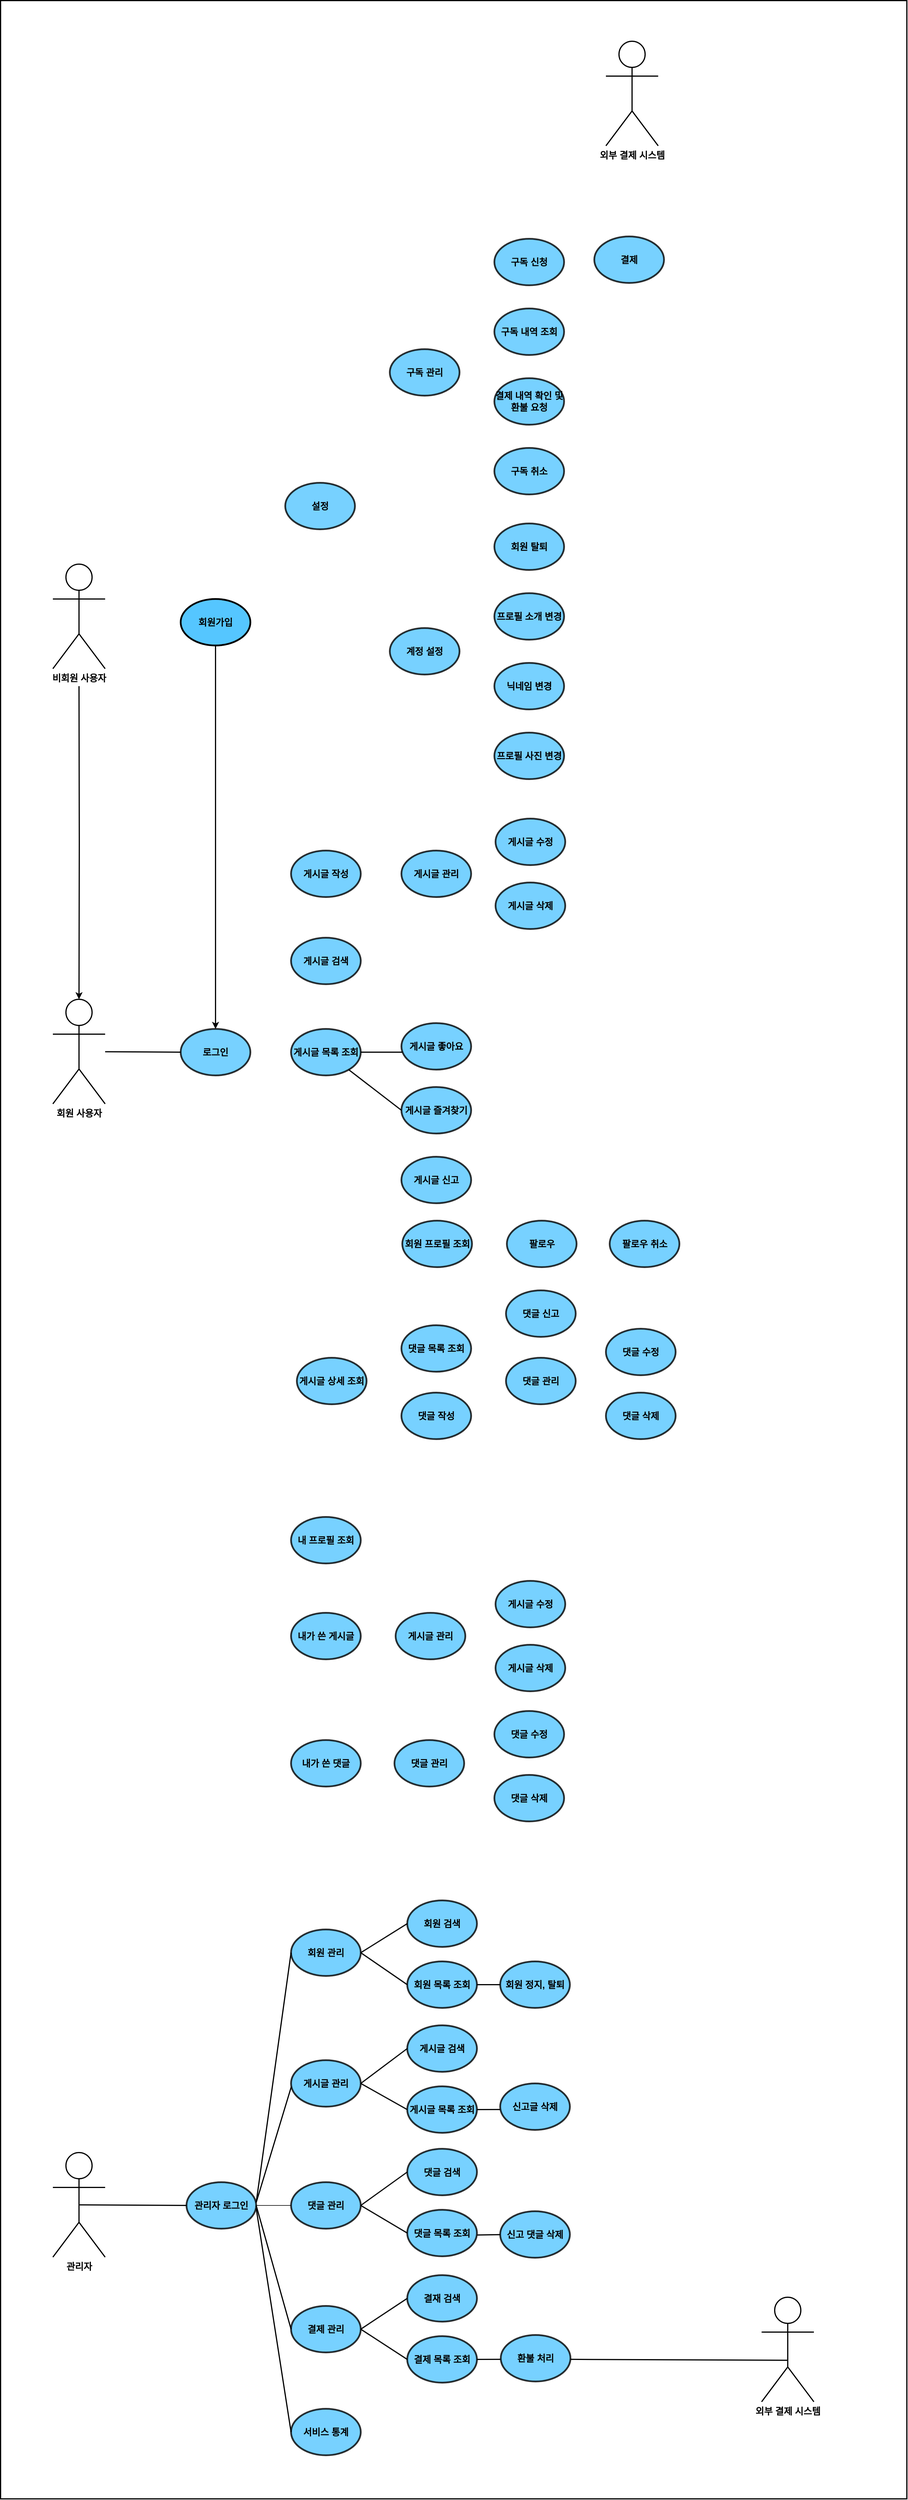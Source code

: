 <mxfile version="28.0.3" pages="2">
  <diagram name="페이지-1" id="KHk0nPtYh4eh7Fd_yaVx">
    <mxGraphModel dx="1496" dy="1582" grid="1" gridSize="10" guides="1" tooltips="1" connect="1" arrows="1" fold="1" page="1" pageScale="1" pageWidth="827" pageHeight="1169" math="0" shadow="0">
      <root>
        <mxCell id="0" />
        <mxCell id="1" parent="0" />
        <mxCell id="G9qvY0UhT8ZJuswkd91p-95" value="" style="rounded=0;whiteSpace=wrap;html=1;fillColor=light-dark(#FFFFFF,#FFFFFF);fontSize=16;strokeWidth=2;" vertex="1" parent="1">
          <mxGeometry x="-30" y="-1030" width="1560" height="4300" as="geometry" />
        </mxCell>
        <mxCell id="G9qvY0UhT8ZJuswkd91p-1" value="&lt;font&gt;비회원 사용자&lt;/font&gt;" style="shape=umlActor;verticalLabelPosition=bottom;verticalAlign=top;html=1;outlineConnect=0;fontSize=16;strokeWidth=2;strokeColor=light-dark(#000000,#000000);align=center;fontFamily=Helvetica;fontColor=light-dark(#000000,#000000);fontStyle=1;fillColor=default;" vertex="1" parent="1">
          <mxGeometry x="60" y="-60" width="90" height="180" as="geometry" />
        </mxCell>
        <mxCell id="G9qvY0UhT8ZJuswkd91p-5" value="회원가입" style="ellipse;whiteSpace=wrap;fillColor=light-dark(#55C6FF,#FFFF60);fontSize=16;fontStyle=1;labelBackgroundColor=none;strokeColor=light-dark(#000000,#000000);gradientColor=none;gradientDirection=east;fontColor=light-dark(#000000,#000000);strokeWidth=3;align=center;verticalAlign=middle;fontFamily=Helvetica;" vertex="1" parent="1">
          <mxGeometry x="280" width="120" height="80" as="geometry" />
        </mxCell>
        <mxCell id="G9qvY0UhT8ZJuswkd91p-6" value="로그인" style="ellipse;whiteSpace=wrap;html=1;fontSize=16;strokeColor=light-dark(#000000,#000000);align=center;verticalAlign=middle;fontFamily=Helvetica;fontColor=light-dark(#000000,#000000);fontStyle=1;labelBackgroundColor=none;fillColor=light-dark(#55C6FF,#0ABEEB);gradientColor=none;gradientDirection=east;opacity=80;strokeWidth=3;" vertex="1" parent="1">
          <mxGeometry x="280" y="740" width="120" height="80" as="geometry" />
        </mxCell>
        <mxCell id="G9qvY0UhT8ZJuswkd91p-51" style="edgeStyle=orthogonalEdgeStyle;rounded=0;orthogonalLoop=1;jettySize=auto;html=1;endArrow=none;endFill=0;fontSize=16;strokeWidth=2;strokeColor=light-dark(#000000,#000000);" edge="1" parent="1" source="G9qvY0UhT8ZJuswkd91p-7" target="G9qvY0UhT8ZJuswkd91p-23">
          <mxGeometry relative="1" as="geometry">
            <Array as="points">
              <mxPoint x="740" y="770" />
              <mxPoint x="740" y="770" />
            </Array>
          </mxGeometry>
        </mxCell>
        <mxCell id="G9qvY0UhT8ZJuswkd91p-7" value="게시글 목록 조회" style="ellipse;whiteSpace=wrap;html=1;fontSize=16;strokeColor=light-dark(#000000,#000000);align=center;verticalAlign=middle;fontFamily=Helvetica;fontColor=light-dark(#000000,#000000);fontStyle=1;labelBackgroundColor=none;fillColor=light-dark(#55C6FF,#0ABEEB);gradientColor=none;gradientDirection=east;opacity=80;strokeWidth=3;" vertex="1" parent="1">
          <mxGeometry x="470" y="740" width="120" height="80" as="geometry" />
        </mxCell>
        <mxCell id="G9qvY0UhT8ZJuswkd91p-8" value="댓글 작성" style="ellipse;whiteSpace=wrap;html=1;fontSize=16;strokeColor=light-dark(#000000,#000000);align=center;verticalAlign=middle;fontFamily=Helvetica;fontColor=light-dark(#000000,#000000);fontStyle=1;labelBackgroundColor=none;fillColor=light-dark(#55C6FF,#0ABEEB);gradientColor=none;gradientDirection=east;opacity=80;strokeWidth=3;" vertex="1" parent="1">
          <mxGeometry x="660" y="1366" width="120" height="80" as="geometry" />
        </mxCell>
        <mxCell id="G9qvY0UhT8ZJuswkd91p-10" value="팔로우" style="ellipse;whiteSpace=wrap;html=1;fontSize=16;strokeColor=light-dark(#000000,#000000);align=center;verticalAlign=middle;fontFamily=Helvetica;fontColor=light-dark(#000000,#000000);fontStyle=1;labelBackgroundColor=none;fillColor=light-dark(#55C6FF,#0ABEEB);gradientColor=none;gradientDirection=east;opacity=80;strokeWidth=3;" vertex="1" parent="1">
          <mxGeometry x="841.5" y="1070" width="120" height="80" as="geometry" />
        </mxCell>
        <mxCell id="G9qvY0UhT8ZJuswkd91p-15" value="게시글 수정" style="ellipse;whiteSpace=wrap;html=1;fontSize=16;strokeColor=light-dark(#000000,#000000);align=center;verticalAlign=middle;fontFamily=Helvetica;fontColor=light-dark(#000000,#000000);fontStyle=1;labelBackgroundColor=none;fillColor=light-dark(#55C6FF,#0ABEEB);gradientColor=none;gradientDirection=east;opacity=80;strokeWidth=3;" vertex="1" parent="1">
          <mxGeometry x="822" y="378" width="120" height="80" as="geometry" />
        </mxCell>
        <mxCell id="G9qvY0UhT8ZJuswkd91p-16" value="게시글 관리" style="ellipse;whiteSpace=wrap;html=1;fontSize=16;strokeColor=light-dark(#000000,#000000);align=center;verticalAlign=middle;fontFamily=Helvetica;fontColor=light-dark(#000000,#000000);fontStyle=1;labelBackgroundColor=none;fillColor=light-dark(#55C6FF,#0ABEEB);gradientColor=none;gradientDirection=east;opacity=80;strokeWidth=3;" vertex="1" parent="1">
          <mxGeometry x="660" y="433" width="120" height="80" as="geometry" />
        </mxCell>
        <mxCell id="G9qvY0UhT8ZJuswkd91p-17" value="게시글 작성" style="ellipse;whiteSpace=wrap;html=1;fontSize=16;strokeColor=light-dark(#000000,#000000);align=center;verticalAlign=middle;fontFamily=Helvetica;fontColor=light-dark(#000000,#000000);fontStyle=1;labelBackgroundColor=none;fillColor=light-dark(#55C6FF,#0ABEEB);gradientColor=none;gradientDirection=east;opacity=80;strokeWidth=3;" vertex="1" parent="1">
          <mxGeometry x="470" y="433" width="120" height="80" as="geometry" />
        </mxCell>
        <mxCell id="G9qvY0UhT8ZJuswkd91p-18" value="게시글 삭제" style="ellipse;whiteSpace=wrap;html=1;fontSize=16;strokeColor=light-dark(#000000,#000000);align=center;verticalAlign=middle;fontFamily=Helvetica;fontColor=light-dark(#000000,#000000);fontStyle=1;labelBackgroundColor=none;fillColor=light-dark(#55C6FF,#0ABEEB);gradientColor=none;gradientDirection=east;opacity=80;strokeWidth=3;" vertex="1" parent="1">
          <mxGeometry x="822" y="488" width="120" height="80" as="geometry" />
        </mxCell>
        <mxCell id="G9qvY0UhT8ZJuswkd91p-20" value="댓글 수정" style="ellipse;whiteSpace=wrap;html=1;fontSize=16;strokeColor=light-dark(#000000,#000000);align=center;verticalAlign=middle;fontFamily=Helvetica;fontColor=light-dark(#000000,#000000);fontStyle=1;labelBackgroundColor=none;fillColor=light-dark(#55C6FF,#0ABEEB);gradientColor=none;gradientDirection=east;opacity=80;strokeWidth=3;" vertex="1" parent="1">
          <mxGeometry x="1012" y="1256" width="120" height="80" as="geometry" />
        </mxCell>
        <mxCell id="G9qvY0UhT8ZJuswkd91p-21" value="댓글 관리" style="ellipse;whiteSpace=wrap;html=1;fontSize=16;strokeColor=light-dark(#000000,#000000);align=center;verticalAlign=middle;fontFamily=Helvetica;fontColor=light-dark(#000000,#000000);fontStyle=1;labelBackgroundColor=none;fillColor=light-dark(#55C6FF,#0ABEEB);gradientColor=none;gradientDirection=east;opacity=80;strokeWidth=3;" vertex="1" parent="1">
          <mxGeometry x="840" y="1306" width="120" height="80" as="geometry" />
        </mxCell>
        <mxCell id="G9qvY0UhT8ZJuswkd91p-22" value="댓글 삭제" style="ellipse;whiteSpace=wrap;html=1;fontSize=16;strokeColor=light-dark(#000000,#000000);align=center;verticalAlign=middle;fontFamily=Helvetica;fontColor=light-dark(#000000,#000000);fontStyle=1;labelBackgroundColor=none;fillColor=light-dark(#55C6FF,#0ABEEB);gradientColor=none;gradientDirection=east;opacity=80;strokeWidth=3;" vertex="1" parent="1">
          <mxGeometry x="1012" y="1366" width="120" height="80" as="geometry" />
        </mxCell>
        <mxCell id="G9qvY0UhT8ZJuswkd91p-23" value="게시글 좋아요" style="ellipse;whiteSpace=wrap;html=1;fontSize=16;strokeColor=light-dark(#000000,#000000);align=center;verticalAlign=middle;fontFamily=Helvetica;fontColor=light-dark(#000000,#000000);fontStyle=1;labelBackgroundColor=none;fillColor=light-dark(#55C6FF,#0ABEEB);gradientColor=none;gradientDirection=east;opacity=80;strokeWidth=3;" vertex="1" parent="1">
          <mxGeometry x="660" y="730" width="120" height="80" as="geometry" />
        </mxCell>
        <mxCell id="G9qvY0UhT8ZJuswkd91p-24" value="게시글 즐겨찾기" style="ellipse;whiteSpace=wrap;html=1;fontSize=16;strokeColor=light-dark(#000000,#000000);align=center;verticalAlign=middle;fontFamily=Helvetica;fontColor=light-dark(#000000,#000000);fontStyle=1;labelBackgroundColor=none;fillColor=light-dark(#55C6FF,#0ABEEB);gradientColor=none;gradientDirection=east;opacity=80;strokeWidth=3;" vertex="1" parent="1">
          <mxGeometry x="660" y="840" width="120" height="80" as="geometry" />
        </mxCell>
        <mxCell id="G9qvY0UhT8ZJuswkd91p-25" value="설정" style="ellipse;whiteSpace=wrap;html=1;fontSize=16;strokeColor=light-dark(#000000,#000000);align=center;verticalAlign=middle;fontFamily=Helvetica;fontColor=light-dark(#000000,#000000);fontStyle=1;labelBackgroundColor=none;fillColor=light-dark(#55C6FF,#0ABEEB);gradientColor=none;gradientDirection=east;opacity=80;strokeWidth=3;" vertex="1" parent="1">
          <mxGeometry x="460" y="-200" width="120" height="80" as="geometry" />
        </mxCell>
        <mxCell id="G9qvY0UhT8ZJuswkd91p-26" value="계정 설정" style="ellipse;whiteSpace=wrap;html=1;fontSize=16;strokeColor=light-dark(#000000,#000000);align=center;verticalAlign=middle;fontFamily=Helvetica;fontColor=light-dark(#000000,#000000);fontStyle=1;labelBackgroundColor=none;fillColor=light-dark(#55C6FF,#0ABEEB);gradientColor=none;gradientDirection=east;opacity=80;strokeWidth=3;" vertex="1" parent="1">
          <mxGeometry x="640" y="50" width="120" height="80" as="geometry" />
        </mxCell>
        <mxCell id="G9qvY0UhT8ZJuswkd91p-27" value="프로필 사진 변경" style="ellipse;whiteSpace=wrap;html=1;fontSize=16;strokeColor=light-dark(#000000,#000000);align=center;verticalAlign=middle;fontFamily=Helvetica;fontColor=light-dark(#000000,#000000);fontStyle=1;labelBackgroundColor=none;fillColor=light-dark(#55C6FF,#0ABEEB);gradientColor=none;gradientDirection=east;opacity=80;strokeWidth=3;" vertex="1" parent="1">
          <mxGeometry x="820" y="230" width="120" height="80" as="geometry" />
        </mxCell>
        <mxCell id="G9qvY0UhT8ZJuswkd91p-29" value="닉네임 변경" style="ellipse;whiteSpace=wrap;html=1;fontSize=16;strokeColor=light-dark(#000000,#000000);align=center;verticalAlign=middle;fontFamily=Helvetica;fontColor=light-dark(#000000,#000000);fontStyle=1;labelBackgroundColor=none;fillColor=light-dark(#55C6FF,#0ABEEB);gradientColor=none;gradientDirection=east;opacity=80;strokeWidth=3;" vertex="1" parent="1">
          <mxGeometry x="820" y="110" width="120" height="80" as="geometry" />
        </mxCell>
        <mxCell id="G9qvY0UhT8ZJuswkd91p-30" value="프로필 소개 변경" style="ellipse;whiteSpace=wrap;html=1;fontSize=16;strokeColor=light-dark(#000000,#000000);align=center;verticalAlign=middle;fontFamily=Helvetica;fontColor=light-dark(#000000,#000000);fontStyle=1;labelBackgroundColor=none;fillColor=light-dark(#55C6FF,#0ABEEB);gradientColor=none;gradientDirection=east;opacity=80;strokeWidth=3;" vertex="1" parent="1">
          <mxGeometry x="820" y="-10" width="120" height="80" as="geometry" />
        </mxCell>
        <mxCell id="G9qvY0UhT8ZJuswkd91p-31" value="회원 탈퇴" style="ellipse;whiteSpace=wrap;html=1;fontSize=16;strokeColor=light-dark(#000000,#000000);align=center;verticalAlign=middle;fontFamily=Helvetica;fontColor=light-dark(#000000,#000000);fontStyle=1;labelBackgroundColor=none;fillColor=light-dark(#55C6FF,#0ABEEB);gradientColor=none;gradientDirection=east;opacity=80;strokeWidth=3;" vertex="1" parent="1">
          <mxGeometry x="820" y="-130" width="120" height="80" as="geometry" />
        </mxCell>
        <mxCell id="G9qvY0UhT8ZJuswkd91p-33" value="구독 관리" style="ellipse;whiteSpace=wrap;html=1;fontSize=16;strokeColor=light-dark(#000000,#000000);align=center;verticalAlign=middle;fontFamily=Helvetica;fontColor=light-dark(#000000,#000000);fontStyle=1;labelBackgroundColor=none;fillColor=light-dark(#55C6FF,#0ABEEB);gradientColor=none;gradientDirection=east;opacity=80;strokeWidth=3;" vertex="1" parent="1">
          <mxGeometry x="640" y="-430" width="120" height="80" as="geometry" />
        </mxCell>
        <mxCell id="G9qvY0UhT8ZJuswkd91p-34" value="구독 취소" style="ellipse;whiteSpace=wrap;html=1;fontSize=16;strokeColor=light-dark(#000000,#000000);align=center;verticalAlign=middle;fontFamily=Helvetica;fontColor=light-dark(#000000,#000000);fontStyle=1;labelBackgroundColor=none;fillColor=light-dark(#55C6FF,#0ABEEB);gradientColor=none;gradientDirection=east;opacity=80;strokeWidth=3;" vertex="1" parent="1">
          <mxGeometry x="820" y="-260" width="120" height="80" as="geometry" />
        </mxCell>
        <mxCell id="G9qvY0UhT8ZJuswkd91p-35" value="결제 내역 확인 및 환불 요청" style="ellipse;whiteSpace=wrap;html=1;fontSize=16;strokeColor=light-dark(#000000,#000000);align=center;verticalAlign=middle;fontFamily=Helvetica;fontColor=light-dark(#000000,#000000);fontStyle=1;labelBackgroundColor=none;fillColor=light-dark(#55C6FF,#0ABEEB);gradientColor=none;gradientDirection=east;opacity=80;strokeWidth=3;" vertex="1" parent="1">
          <mxGeometry x="820" y="-380" width="120" height="80" as="geometry" />
        </mxCell>
        <mxCell id="G9qvY0UhT8ZJuswkd91p-36" value="구독 내역 조회" style="ellipse;whiteSpace=wrap;html=1;fontSize=16;strokeColor=light-dark(#000000,#000000);align=center;verticalAlign=middle;fontFamily=Helvetica;fontColor=light-dark(#000000,#000000);fontStyle=1;labelBackgroundColor=none;fillColor=light-dark(#55C6FF,#0ABEEB);gradientColor=none;gradientDirection=east;opacity=80;strokeWidth=3;" vertex="1" parent="1">
          <mxGeometry x="820" y="-500" width="120" height="80" as="geometry" />
        </mxCell>
        <mxCell id="G9qvY0UhT8ZJuswkd91p-37" value="구독 신청" style="ellipse;whiteSpace=wrap;html=1;fontSize=16;strokeColor=light-dark(#000000,#000000);align=center;verticalAlign=middle;fontFamily=Helvetica;fontColor=light-dark(#000000,#000000);fontStyle=1;labelBackgroundColor=none;fillColor=light-dark(#55C6FF,#0ABEEB);gradientColor=none;gradientDirection=east;opacity=80;strokeWidth=3;" vertex="1" parent="1">
          <mxGeometry x="820" y="-620" width="120" height="80" as="geometry" />
        </mxCell>
        <mxCell id="G9qvY0UhT8ZJuswkd91p-38" value="결제" style="ellipse;whiteSpace=wrap;html=1;fontSize=16;strokeColor=light-dark(#000000,#000000);align=center;verticalAlign=middle;fontFamily=Helvetica;fontColor=light-dark(#000000,#000000);fontStyle=1;labelBackgroundColor=none;fillColor=light-dark(#55C6FF,#0ABEEB);gradientColor=none;gradientDirection=east;opacity=80;strokeWidth=3;" vertex="1" parent="1">
          <mxGeometry x="992" y="-624" width="120" height="80" as="geometry" />
        </mxCell>
        <mxCell id="G9qvY0UhT8ZJuswkd91p-39" value="게시글 검색" style="ellipse;whiteSpace=wrap;html=1;fontSize=16;strokeColor=light-dark(#000000,#000000);align=center;verticalAlign=middle;fontFamily=Helvetica;fontColor=light-dark(#000000,#000000);fontStyle=1;labelBackgroundColor=none;fillColor=light-dark(#55C6FF,#0ABEEB);gradientColor=none;gradientDirection=east;opacity=80;strokeWidth=3;" vertex="1" parent="1">
          <mxGeometry x="470" y="583" width="120" height="80" as="geometry" />
        </mxCell>
        <mxCell id="G9qvY0UhT8ZJuswkd91p-40" value="회원 프로필 조회" style="ellipse;whiteSpace=wrap;html=1;fontSize=16;strokeColor=light-dark(#000000,#000000);align=center;verticalAlign=middle;fontFamily=Helvetica;fontColor=light-dark(#000000,#000000);fontStyle=1;labelBackgroundColor=none;fillColor=light-dark(#55C6FF,#0ABEEB);gradientColor=none;gradientDirection=east;opacity=80;strokeWidth=3;" vertex="1" parent="1">
          <mxGeometry x="661.5" y="1070" width="120" height="80" as="geometry" />
        </mxCell>
        <mxCell id="G9qvY0UhT8ZJuswkd91p-41" value="팔로우 취소" style="ellipse;whiteSpace=wrap;html=1;fontSize=16;strokeColor=light-dark(#000000,#000000);align=center;verticalAlign=middle;fontFamily=Helvetica;fontColor=light-dark(#000000,#000000);fontStyle=1;labelBackgroundColor=none;fillColor=light-dark(#55C6FF,#0ABEEB);gradientColor=none;gradientDirection=east;opacity=80;strokeWidth=3;" vertex="1" parent="1">
          <mxGeometry x="1018.5" y="1070" width="120" height="80" as="geometry" />
        </mxCell>
        <mxCell id="G9qvY0UhT8ZJuswkd91p-42" value="게시글 상세 조회" style="ellipse;whiteSpace=wrap;html=1;fontSize=16;strokeColor=light-dark(#000000,#000000);align=center;verticalAlign=middle;fontFamily=Helvetica;fontColor=light-dark(#000000,#000000);fontStyle=1;labelBackgroundColor=none;fillColor=light-dark(#55C6FF,#0ABEEB);gradientColor=none;gradientDirection=east;opacity=80;strokeWidth=3;" vertex="1" parent="1">
          <mxGeometry x="480" y="1306" width="120" height="80" as="geometry" />
        </mxCell>
        <mxCell id="G9qvY0UhT8ZJuswkd91p-57" value="" style="endArrow=none;html=1;rounded=0;entryX=0;entryY=0.5;entryDx=0;entryDy=0;fontSize=16;strokeWidth=2;strokeColor=light-dark(#000000,#000000);" edge="1" parent="1" source="G9qvY0UhT8ZJuswkd91p-7" target="G9qvY0UhT8ZJuswkd91p-24">
          <mxGeometry width="50" height="50" relative="1" as="geometry">
            <mxPoint x="700" y="910" as="sourcePoint" />
            <mxPoint x="750" y="860" as="targetPoint" />
          </mxGeometry>
        </mxCell>
        <mxCell id="G9qvY0UhT8ZJuswkd91p-61" value="댓글 목록 조회" style="ellipse;whiteSpace=wrap;html=1;fontSize=16;strokeColor=light-dark(#000000,#000000);align=center;verticalAlign=middle;fontFamily=Helvetica;fontColor=light-dark(#000000,#000000);fontStyle=1;labelBackgroundColor=none;fillColor=light-dark(#55C6FF,#0ABEEB);gradientColor=none;gradientDirection=east;opacity=80;strokeWidth=3;" vertex="1" parent="1">
          <mxGeometry x="660" y="1250" width="120" height="80" as="geometry" />
        </mxCell>
        <mxCell id="G9qvY0UhT8ZJuswkd91p-62" value="내 프로필 조회" style="ellipse;whiteSpace=wrap;html=1;fontSize=16;strokeColor=light-dark(#000000,#000000);align=center;verticalAlign=middle;fontFamily=Helvetica;fontColor=light-dark(#000000,#000000);fontStyle=1;labelBackgroundColor=none;fillColor=light-dark(#55C6FF,#0ABEEB);gradientColor=none;gradientDirection=east;opacity=80;strokeWidth=3;" vertex="1" parent="1">
          <mxGeometry x="470" y="1580" width="120" height="80" as="geometry" />
        </mxCell>
        <mxCell id="G9qvY0UhT8ZJuswkd91p-63" value="내가 쓴 게시글" style="ellipse;whiteSpace=wrap;html=1;fontSize=16;strokeColor=light-dark(#000000,#000000);align=center;verticalAlign=middle;fontFamily=Helvetica;fontColor=light-dark(#000000,#000000);fontStyle=1;labelBackgroundColor=none;fillColor=light-dark(#55C6FF,#0ABEEB);gradientColor=none;gradientDirection=east;opacity=80;strokeWidth=3;" vertex="1" parent="1">
          <mxGeometry x="470" y="1745" width="120" height="80" as="geometry" />
        </mxCell>
        <mxCell id="G9qvY0UhT8ZJuswkd91p-64" value="내가 쓴 댓글" style="ellipse;whiteSpace=wrap;html=1;fontSize=16;strokeColor=light-dark(#000000,#000000);align=center;verticalAlign=middle;fontFamily=Helvetica;fontColor=light-dark(#000000,#000000);fontStyle=1;labelBackgroundColor=none;fillColor=light-dark(#55C6FF,#0ABEEB);gradientColor=none;gradientDirection=east;opacity=80;strokeWidth=3;" vertex="1" parent="1">
          <mxGeometry x="470" y="1964" width="120" height="80" as="geometry" />
        </mxCell>
        <mxCell id="G9qvY0UhT8ZJuswkd91p-65" value="게시글 수정" style="ellipse;whiteSpace=wrap;html=1;fontSize=16;strokeColor=light-dark(#000000,#000000);align=center;verticalAlign=middle;fontFamily=Helvetica;fontColor=light-dark(#000000,#000000);fontStyle=1;labelBackgroundColor=none;fillColor=light-dark(#55C6FF,#0ABEEB);gradientColor=none;gradientDirection=east;opacity=80;strokeWidth=3;" vertex="1" parent="1">
          <mxGeometry x="822" y="1690" width="120" height="80" as="geometry" />
        </mxCell>
        <mxCell id="G9qvY0UhT8ZJuswkd91p-66" value="게시글 관리" style="ellipse;whiteSpace=wrap;html=1;fontSize=16;strokeColor=light-dark(#000000,#000000);align=center;verticalAlign=middle;fontFamily=Helvetica;fontColor=light-dark(#000000,#000000);fontStyle=1;labelBackgroundColor=none;fillColor=light-dark(#55C6FF,#0ABEEB);gradientColor=none;gradientDirection=east;opacity=80;strokeWidth=3;" vertex="1" parent="1">
          <mxGeometry x="650" y="1745" width="120" height="80" as="geometry" />
        </mxCell>
        <mxCell id="G9qvY0UhT8ZJuswkd91p-67" value="게시글 삭제" style="ellipse;whiteSpace=wrap;html=1;fontSize=16;strokeColor=light-dark(#000000,#000000);align=center;verticalAlign=middle;fontFamily=Helvetica;fontColor=light-dark(#000000,#000000);fontStyle=1;labelBackgroundColor=none;fillColor=light-dark(#55C6FF,#0ABEEB);gradientColor=none;gradientDirection=east;opacity=80;strokeWidth=3;" vertex="1" parent="1">
          <mxGeometry x="822" y="1800" width="120" height="80" as="geometry" />
        </mxCell>
        <mxCell id="G9qvY0UhT8ZJuswkd91p-68" value="댓글 수정" style="ellipse;whiteSpace=wrap;html=1;fontSize=16;strokeColor=light-dark(#000000,#000000);align=center;verticalAlign=middle;fontFamily=Helvetica;fontColor=light-dark(#000000,#000000);fontStyle=1;labelBackgroundColor=none;fillColor=light-dark(#55C6FF,#0ABEEB);gradientColor=none;gradientDirection=east;opacity=80;strokeWidth=3;" vertex="1" parent="1">
          <mxGeometry x="820" y="1914" width="120" height="80" as="geometry" />
        </mxCell>
        <mxCell id="G9qvY0UhT8ZJuswkd91p-69" value="댓글 관리" style="ellipse;whiteSpace=wrap;html=1;fontSize=16;strokeColor=light-dark(#000000,#000000);align=center;verticalAlign=middle;fontFamily=Helvetica;fontColor=light-dark(#000000,#000000);fontStyle=1;labelBackgroundColor=none;fillColor=light-dark(#55C6FF,#0ABEEB);gradientColor=none;gradientDirection=east;opacity=80;strokeWidth=3;" vertex="1" parent="1">
          <mxGeometry x="648" y="1964" width="120" height="80" as="geometry" />
        </mxCell>
        <mxCell id="G9qvY0UhT8ZJuswkd91p-70" value="댓글 삭제" style="ellipse;whiteSpace=wrap;html=1;fontSize=16;strokeColor=light-dark(#000000,#000000);align=center;verticalAlign=middle;fontFamily=Helvetica;fontColor=light-dark(#000000,#000000);fontStyle=1;labelBackgroundColor=none;fillColor=light-dark(#55C6FF,#0ABEEB);gradientColor=none;gradientDirection=east;opacity=80;strokeWidth=3;" vertex="1" parent="1">
          <mxGeometry x="820" y="2024" width="120" height="80" as="geometry" />
        </mxCell>
        <mxCell id="G9qvY0UhT8ZJuswkd91p-71" value="게시글 신고" style="ellipse;whiteSpace=wrap;html=1;fontSize=16;strokeColor=light-dark(#000000,#000000);align=center;verticalAlign=middle;fontFamily=Helvetica;fontColor=light-dark(#000000,#000000);fontStyle=1;labelBackgroundColor=none;fillColor=light-dark(#55C6FF,#0ABEEB);gradientColor=none;gradientDirection=east;opacity=80;strokeWidth=3;" vertex="1" parent="1">
          <mxGeometry x="660" y="960" width="120" height="80" as="geometry" />
        </mxCell>
        <mxCell id="G9qvY0UhT8ZJuswkd91p-72" value="댓글 신고" style="ellipse;whiteSpace=wrap;html=1;fontSize=16;strokeColor=light-dark(#000000,#000000);align=center;verticalAlign=middle;fontFamily=Helvetica;fontColor=light-dark(#000000,#000000);fontStyle=1;labelBackgroundColor=none;fillColor=light-dark(#55C6FF,#0ABEEB);gradientColor=none;gradientDirection=east;opacity=80;strokeWidth=3;" vertex="1" parent="1">
          <mxGeometry x="840" y="1190" width="120" height="80" as="geometry" />
        </mxCell>
        <mxCell id="G9qvY0UhT8ZJuswkd91p-75" value="관리자 로그인" style="ellipse;whiteSpace=wrap;html=1;fontSize=16;strokeColor=light-dark(#000000,#000000);align=center;verticalAlign=middle;fontFamily=Helvetica;fontColor=light-dark(#000000,#000000);fontStyle=1;labelBackgroundColor=none;fillColor=light-dark(#55C6FF,#0ABEEB);gradientColor=none;gradientDirection=east;opacity=80;strokeWidth=3;" vertex="1" parent="1">
          <mxGeometry x="290" y="2725" width="120" height="80" as="geometry" />
        </mxCell>
        <mxCell id="G9qvY0UhT8ZJuswkd91p-76" value="회원 관리" style="ellipse;whiteSpace=wrap;html=1;fontSize=16;strokeColor=light-dark(#000000,#000000);align=center;verticalAlign=middle;fontFamily=Helvetica;fontColor=light-dark(#000000,#000000);fontStyle=1;labelBackgroundColor=none;fillColor=light-dark(#55C6FF,#0ABEEB);gradientColor=none;gradientDirection=east;opacity=80;strokeWidth=3;" vertex="1" parent="1">
          <mxGeometry x="470" y="2290" width="120" height="80" as="geometry" />
        </mxCell>
        <mxCell id="G9qvY0UhT8ZJuswkd91p-77" value="게시글 관리" style="ellipse;whiteSpace=wrap;html=1;fontSize=16;strokeColor=light-dark(#000000,#000000);align=center;verticalAlign=middle;fontFamily=Helvetica;fontColor=light-dark(#000000,#000000);fontStyle=1;labelBackgroundColor=none;fillColor=light-dark(#55C6FF,#0ABEEB);gradientColor=none;gradientDirection=east;opacity=80;strokeWidth=3;" vertex="1" parent="1">
          <mxGeometry x="470" y="2515" width="120" height="80" as="geometry" />
        </mxCell>
        <mxCell id="G9qvY0UhT8ZJuswkd91p-78" value="댓글 관리" style="ellipse;whiteSpace=wrap;html=1;fontSize=16;strokeColor=light-dark(#000000,#000000);align=center;verticalAlign=middle;fontFamily=Helvetica;fontColor=light-dark(#000000,#000000);fontStyle=1;labelBackgroundColor=none;fillColor=light-dark(#55C6FF,#0ABEEB);gradientColor=none;gradientDirection=east;opacity=80;strokeWidth=3;" vertex="1" parent="1">
          <mxGeometry x="470" y="2725" width="120" height="80" as="geometry" />
        </mxCell>
        <mxCell id="G9qvY0UhT8ZJuswkd91p-79" value="결제 관리" style="ellipse;whiteSpace=wrap;html=1;fontSize=16;strokeColor=light-dark(#000000,#000000);align=center;verticalAlign=middle;fontFamily=Helvetica;fontColor=light-dark(#000000,#000000);fontStyle=1;labelBackgroundColor=none;fillColor=light-dark(#55C6FF,#0ABEEB);gradientColor=none;gradientDirection=east;opacity=80;strokeWidth=3;" vertex="1" parent="1">
          <mxGeometry x="470" y="2938" width="120" height="80" as="geometry" />
        </mxCell>
        <mxCell id="G9qvY0UhT8ZJuswkd91p-80" value="서비스 통계" style="ellipse;whiteSpace=wrap;html=1;fontSize=16;strokeColor=light-dark(#000000,#000000);align=center;verticalAlign=middle;fontFamily=Helvetica;fontStyle=1;labelBackgroundColor=none;fillColor=light-dark(#55C6FF,#0ABEEB);gradientColor=none;gradientDirection=east;fontColor=light-dark(#000000,#000000);strokeWidth=3;opacity=80;" vertex="1" parent="1">
          <mxGeometry x="470" y="3115" width="120" height="80" as="geometry" />
        </mxCell>
        <mxCell id="G9qvY0UhT8ZJuswkd91p-81" value="회원 목록 조회" style="ellipse;whiteSpace=wrap;html=1;fontSize=16;strokeColor=light-dark(#000000,#000000);align=center;verticalAlign=middle;fontFamily=Helvetica;fontColor=light-dark(#000000,#000000);fontStyle=1;labelBackgroundColor=none;fillColor=light-dark(#55C6FF,#0ABEEB);gradientColor=none;gradientDirection=east;opacity=80;strokeWidth=3;" vertex="1" parent="1">
          <mxGeometry x="670" y="2345" width="120" height="80" as="geometry" />
        </mxCell>
        <mxCell id="G9qvY0UhT8ZJuswkd91p-82" value="회원 검색" style="ellipse;whiteSpace=wrap;html=1;fontSize=16;strokeColor=light-dark(#000000,#000000);align=center;verticalAlign=middle;fontFamily=Helvetica;fontColor=light-dark(#000000,#000000);fontStyle=1;labelBackgroundColor=none;fillColor=light-dark(#55C6FF,#0ABEEB);gradientColor=none;gradientDirection=east;opacity=80;strokeWidth=3;" vertex="1" parent="1">
          <mxGeometry x="670" y="2240" width="120" height="80" as="geometry" />
        </mxCell>
        <mxCell id="G9qvY0UhT8ZJuswkd91p-84" value="게시글 검색" style="ellipse;whiteSpace=wrap;html=1;fontSize=16;strokeColor=light-dark(#000000,#000000);align=center;verticalAlign=middle;fontFamily=Helvetica;fontColor=light-dark(#000000,#000000);fontStyle=1;labelBackgroundColor=none;fillColor=light-dark(#55C6FF,#0ABEEB);gradientColor=none;gradientDirection=east;opacity=80;strokeWidth=3;" vertex="1" parent="1">
          <mxGeometry x="670" y="2455" width="120" height="80" as="geometry" />
        </mxCell>
        <mxCell id="G9qvY0UhT8ZJuswkd91p-85" value="게시글 목록 조회" style="ellipse;whiteSpace=wrap;html=1;fontSize=16;strokeColor=light-dark(#000000,#000000);align=center;verticalAlign=middle;fontFamily=Helvetica;fontColor=light-dark(#000000,#000000);fontStyle=1;labelBackgroundColor=none;fillColor=light-dark(#55C6FF,#0ABEEB);gradientColor=none;gradientDirection=east;opacity=80;strokeWidth=3;" vertex="1" parent="1">
          <mxGeometry x="670" y="2560" width="120" height="80" as="geometry" />
        </mxCell>
        <mxCell id="G9qvY0UhT8ZJuswkd91p-86" value="댓글 검색" style="ellipse;whiteSpace=wrap;html=1;fontSize=16;strokeColor=light-dark(#000000,#000000);align=center;verticalAlign=middle;fontFamily=Helvetica;fontColor=light-dark(#000000,#000000);fontStyle=1;labelBackgroundColor=none;fillColor=light-dark(#55C6FF,#0ABEEB);gradientColor=none;gradientDirection=east;opacity=80;strokeWidth=3;" vertex="1" parent="1">
          <mxGeometry x="670" y="2667.5" width="120" height="80" as="geometry" />
        </mxCell>
        <mxCell id="G9qvY0UhT8ZJuswkd91p-87" value="댓글 목록 조회" style="ellipse;whiteSpace=wrap;html=1;fontSize=16;strokeColor=light-dark(#000000,#000000);align=center;verticalAlign=middle;fontFamily=Helvetica;fontColor=light-dark(#000000,#000000);fontStyle=1;labelBackgroundColor=none;fillColor=light-dark(#55C6FF,#0ABEEB);gradientColor=none;gradientDirection=east;opacity=80;strokeWidth=3;" vertex="1" parent="1">
          <mxGeometry x="670" y="2772.5" width="120" height="80" as="geometry" />
        </mxCell>
        <mxCell id="G9qvY0UhT8ZJuswkd91p-88" value="회원 정지, 탈퇴" style="ellipse;whiteSpace=wrap;html=1;fontSize=16;strokeColor=light-dark(#000000,#000000);align=center;verticalAlign=middle;fontFamily=Helvetica;fontColor=light-dark(#000000,#000000);fontStyle=1;labelBackgroundColor=none;fillColor=light-dark(#55C6FF,#0ABEEB);gradientColor=none;gradientDirection=east;opacity=80;strokeWidth=3;" vertex="1" parent="1">
          <mxGeometry x="830" y="2345" width="120" height="80" as="geometry" />
        </mxCell>
        <mxCell id="G9qvY0UhT8ZJuswkd91p-89" value="신고글 삭제" style="ellipse;whiteSpace=wrap;html=1;fontSize=16;strokeColor=light-dark(#000000,#000000);align=center;verticalAlign=middle;fontFamily=Helvetica;fontColor=light-dark(#000000,#000000);fontStyle=1;labelBackgroundColor=none;fillColor=light-dark(#55C6FF,#0ABEEB);gradientColor=none;gradientDirection=east;opacity=80;strokeWidth=3;" vertex="1" parent="1">
          <mxGeometry x="830" y="2555" width="120" height="80" as="geometry" />
        </mxCell>
        <mxCell id="G9qvY0UhT8ZJuswkd91p-90" value="신고 댓글 삭제" style="ellipse;whiteSpace=wrap;html=1;fontSize=16;strokeColor=light-dark(#000000,#000000);align=center;verticalAlign=middle;fontFamily=Helvetica;fontColor=light-dark(#000000,#000000);fontStyle=1;labelBackgroundColor=none;fillColor=light-dark(#55C6FF,#0ABEEB);gradientColor=none;gradientDirection=east;opacity=80;strokeWidth=3;" vertex="1" parent="1">
          <mxGeometry x="830" y="2775" width="120" height="80" as="geometry" />
        </mxCell>
        <mxCell id="G9qvY0UhT8ZJuswkd91p-91" value="결재 검색" style="ellipse;whiteSpace=wrap;html=1;fontSize=16;strokeColor=light-dark(#000000,#000000);align=center;verticalAlign=middle;fontFamily=Helvetica;fontColor=light-dark(#000000,#000000);fontStyle=1;labelBackgroundColor=none;fillColor=light-dark(#55C6FF,#0ABEEB);gradientColor=none;gradientDirection=east;opacity=80;strokeWidth=3;" vertex="1" parent="1">
          <mxGeometry x="670" y="2885" width="120" height="80" as="geometry" />
        </mxCell>
        <mxCell id="G9qvY0UhT8ZJuswkd91p-92" value="결제 목록 조회" style="ellipse;whiteSpace=wrap;html=1;fontSize=16;strokeColor=light-dark(#000000,#000000);align=center;verticalAlign=middle;fontFamily=Helvetica;fontColor=light-dark(#000000,#000000);fontStyle=1;labelBackgroundColor=none;fillColor=light-dark(#55C6FF,#0ABEEB);gradientColor=none;gradientDirection=east;opacity=80;strokeWidth=3;" vertex="1" parent="1">
          <mxGeometry x="670" y="2990" width="120" height="80" as="geometry" />
        </mxCell>
        <mxCell id="G9qvY0UhT8ZJuswkd91p-93" value="환불 처리" style="ellipse;whiteSpace=wrap;html=1;fontSize=16;strokeColor=light-dark(#000000,#000000);align=center;verticalAlign=middle;fontFamily=Helvetica;fontColor=light-dark(#000000,#000000);fontStyle=1;labelBackgroundColor=none;fillColor=light-dark(#55C6FF,#0ABEEB);gradientColor=none;gradientDirection=east;opacity=80;strokeWidth=3;" vertex="1" parent="1">
          <mxGeometry x="831" y="2988" width="120" height="80" as="geometry" />
        </mxCell>
        <mxCell id="G9qvY0UhT8ZJuswkd91p-96" value="&lt;font&gt;회원 사용자&lt;/font&gt;" style="shape=umlActor;verticalLabelPosition=bottom;verticalAlign=top;html=1;outlineConnect=0;fontSize=16;strokeWidth=2;strokeColor=light-dark(#000000,#000000);align=center;fontFamily=Helvetica;fontColor=light-dark(#000000,#000000);fontStyle=1;fillColor=default;" vertex="1" parent="1">
          <mxGeometry x="60" y="689" width="90" height="180" as="geometry" />
        </mxCell>
        <mxCell id="G9qvY0UhT8ZJuswkd91p-97" value="&lt;font&gt;관리자&lt;/font&gt;" style="shape=umlActor;verticalLabelPosition=bottom;verticalAlign=top;html=1;outlineConnect=0;fontSize=16;strokeWidth=2;strokeColor=light-dark(#000000,#000000);align=center;fontFamily=Helvetica;fontColor=light-dark(#000000,#000000);fontStyle=1;fillColor=default;" vertex="1" parent="1">
          <mxGeometry x="60" y="2674" width="90" height="180" as="geometry" />
        </mxCell>
        <mxCell id="G9qvY0UhT8ZJuswkd91p-98" value="&lt;font&gt;외부 결제 시스템&lt;/font&gt;" style="shape=umlActor;verticalLabelPosition=bottom;verticalAlign=top;html=1;outlineConnect=0;fontSize=16;strokeWidth=2;strokeColor=light-dark(#000000,#000000);fontColor=light-dark(#000000,#000000);fontStyle=1" vertex="1" parent="1">
          <mxGeometry x="1012" y="-960" width="90" height="180" as="geometry" />
        </mxCell>
        <mxCell id="G9qvY0UhT8ZJuswkd91p-99" value="&lt;font&gt;외부 결제 시스템&lt;/font&gt;" style="shape=umlActor;verticalLabelPosition=bottom;verticalAlign=top;html=1;outlineConnect=0;fontSize=16;strokeWidth=2;strokeColor=light-dark(#000000,#000000);align=center;fontFamily=Helvetica;fontColor=light-dark(#000000,#000000);fontStyle=1;fillColor=default;" vertex="1" parent="1">
          <mxGeometry x="1280" y="2923" width="90" height="180" as="geometry" />
        </mxCell>
        <mxCell id="G9qvY0UhT8ZJuswkd91p-102" value="" style="endArrow=none;html=1;rounded=0;exitX=1;exitY=0.5;exitDx=0;exitDy=0;fontSize=16;" edge="1" parent="1" source="G9qvY0UhT8ZJuswkd91p-75" target="G9qvY0UhT8ZJuswkd91p-78">
          <mxGeometry width="50" height="50" relative="1" as="geometry">
            <mxPoint x="390" y="2830" as="sourcePoint" />
            <mxPoint x="440" y="2780" as="targetPoint" />
          </mxGeometry>
        </mxCell>
        <mxCell id="G9qvY0UhT8ZJuswkd91p-103" value="" style="endArrow=none;html=1;rounded=0;entryX=0.004;entryY=0.569;entryDx=0;entryDy=0;entryPerimeter=0;fontSize=16;strokeWidth=2;strokeColor=light-dark(#000000,#070707);" edge="1" parent="1" target="G9qvY0UhT8ZJuswkd91p-77">
          <mxGeometry width="50" height="50" relative="1" as="geometry">
            <mxPoint x="410" y="2760" as="sourcePoint" />
            <mxPoint x="540" y="2696" as="targetPoint" />
          </mxGeometry>
        </mxCell>
        <mxCell id="G9qvY0UhT8ZJuswkd91p-104" value="" style="endArrow=none;html=1;rounded=0;entryX=1;entryY=0.5;entryDx=0;entryDy=0;exitX=0;exitY=0.5;exitDx=0;exitDy=0;fontSize=16;strokeWidth=2;strokeColor=light-dark(#000000,#070707);" edge="1" parent="1" source="G9qvY0UhT8ZJuswkd91p-79" target="G9qvY0UhT8ZJuswkd91p-75">
          <mxGeometry width="50" height="50" relative="1" as="geometry">
            <mxPoint x="530" y="3031" as="sourcePoint" />
            <mxPoint x="590" y="2840" as="targetPoint" />
          </mxGeometry>
        </mxCell>
        <mxCell id="G9qvY0UhT8ZJuswkd91p-105" value="" style="endArrow=none;html=1;rounded=0;exitX=0;exitY=0.5;exitDx=0;exitDy=0;fontSize=16;strokeWidth=2;strokeColor=light-dark(#000000,#070707);" edge="1" parent="1" source="G9qvY0UhT8ZJuswkd91p-80">
          <mxGeometry width="50" height="50" relative="1" as="geometry">
            <mxPoint x="510" y="3113" as="sourcePoint" />
            <mxPoint x="410" y="2770" as="targetPoint" />
          </mxGeometry>
        </mxCell>
        <mxCell id="G9qvY0UhT8ZJuswkd91p-106" value="" style="endArrow=none;html=1;rounded=0;entryX=0;entryY=0.5;entryDx=0;entryDy=0;fontSize=16;strokeWidth=2;strokeColor=light-dark(#000000,#070707);" edge="1" parent="1" target="G9qvY0UhT8ZJuswkd91p-76">
          <mxGeometry width="50" height="50" relative="1" as="geometry">
            <mxPoint x="410" y="2760" as="sourcePoint" />
            <mxPoint x="390" y="2441" as="targetPoint" />
          </mxGeometry>
        </mxCell>
        <mxCell id="G9qvY0UhT8ZJuswkd91p-107" value="" style="endArrow=none;html=1;rounded=0;entryX=0;entryY=0.5;entryDx=0;entryDy=0;exitX=1;exitY=0.5;exitDx=0;exitDy=0;fontSize=16;strokeWidth=2;strokeColor=light-dark(#000000,#070707);" edge="1" parent="1" source="G9qvY0UhT8ZJuswkd91p-76" target="G9qvY0UhT8ZJuswkd91p-82">
          <mxGeometry width="50" height="50" relative="1" as="geometry">
            <mxPoint x="570" y="2580" as="sourcePoint" />
            <mxPoint x="630" y="2150" as="targetPoint" />
          </mxGeometry>
        </mxCell>
        <mxCell id="G9qvY0UhT8ZJuswkd91p-108" value="" style="endArrow=none;html=1;rounded=0;entryX=0;entryY=0.5;entryDx=0;entryDy=0;exitX=1;exitY=0.5;exitDx=0;exitDy=0;fontSize=16;strokeWidth=2;strokeColor=light-dark(#000000,#070707);" edge="1" parent="1" source="G9qvY0UhT8ZJuswkd91p-76" target="G9qvY0UhT8ZJuswkd91p-81">
          <mxGeometry width="50" height="50" relative="1" as="geometry">
            <mxPoint x="650" y="2410" as="sourcePoint" />
            <mxPoint x="730" y="2360" as="targetPoint" />
          </mxGeometry>
        </mxCell>
        <mxCell id="G9qvY0UhT8ZJuswkd91p-109" value="" style="endArrow=none;html=1;rounded=0;entryX=0;entryY=0.5;entryDx=0;entryDy=0;exitX=1;exitY=0.5;exitDx=0;exitDy=0;fontSize=16;strokeWidth=2;strokeColor=light-dark(#000000,#070707);" edge="1" parent="1" source="G9qvY0UhT8ZJuswkd91p-77" target="G9qvY0UhT8ZJuswkd91p-84">
          <mxGeometry width="50" height="50" relative="1" as="geometry">
            <mxPoint x="640" y="2370" as="sourcePoint" />
            <mxPoint x="720" y="2425" as="targetPoint" />
          </mxGeometry>
        </mxCell>
        <mxCell id="G9qvY0UhT8ZJuswkd91p-110" value="" style="endArrow=none;html=1;rounded=0;entryX=0;entryY=0.5;entryDx=0;entryDy=0;exitX=1;exitY=0.5;exitDx=0;exitDy=0;fontSize=16;strokeWidth=2;strokeColor=light-dark(#000000,#070707);" edge="1" parent="1" source="G9qvY0UhT8ZJuswkd91p-77" target="G9qvY0UhT8ZJuswkd91p-85">
          <mxGeometry width="50" height="50" relative="1" as="geometry">
            <mxPoint x="650" y="2610" as="sourcePoint" />
            <mxPoint x="730" y="2550" as="targetPoint" />
          </mxGeometry>
        </mxCell>
        <mxCell id="G9qvY0UhT8ZJuswkd91p-111" value="" style="endArrow=none;html=1;rounded=0;entryX=0;entryY=0.5;entryDx=0;entryDy=0;exitX=1;exitY=0.5;exitDx=0;exitDy=0;fontSize=16;strokeWidth=2;strokeColor=light-dark(#000000,#070707);" edge="1" parent="1" source="G9qvY0UhT8ZJuswkd91p-81" target="G9qvY0UhT8ZJuswkd91p-88">
          <mxGeometry width="50" height="50" relative="1" as="geometry">
            <mxPoint x="650" y="2600" as="sourcePoint" />
            <mxPoint x="730" y="2645" as="targetPoint" />
          </mxGeometry>
        </mxCell>
        <mxCell id="G9qvY0UhT8ZJuswkd91p-112" value="" style="endArrow=none;html=1;rounded=0;entryX=0;entryY=0.561;entryDx=0;entryDy=0;exitX=1;exitY=0.5;exitDx=0;exitDy=0;entryPerimeter=0;fontSize=16;strokeWidth=2;strokeColor=light-dark(#000000,#070707);" edge="1" parent="1" source="G9qvY0UhT8ZJuswkd91p-85" target="G9qvY0UhT8ZJuswkd91p-89">
          <mxGeometry width="50" height="50" relative="1" as="geometry">
            <mxPoint x="830" y="2430" as="sourcePoint" />
            <mxPoint x="870" y="2430" as="targetPoint" />
          </mxGeometry>
        </mxCell>
        <mxCell id="G9qvY0UhT8ZJuswkd91p-113" value="" style="endArrow=none;html=1;rounded=0;entryX=0;entryY=0.5;entryDx=0;entryDy=0;exitX=1;exitY=0.5;exitDx=0;exitDy=0;fontSize=16;strokeWidth=2;strokeColor=light-dark(#000000,#070707);" edge="1" parent="1" source="G9qvY0UhT8ZJuswkd91p-78" target="G9qvY0UhT8ZJuswkd91p-86">
          <mxGeometry width="50" height="50" relative="1" as="geometry">
            <mxPoint x="650" y="2600" as="sourcePoint" />
            <mxPoint x="730" y="2645" as="targetPoint" />
          </mxGeometry>
        </mxCell>
        <mxCell id="G9qvY0UhT8ZJuswkd91p-114" value="" style="endArrow=none;html=1;rounded=0;entryX=0;entryY=0.5;entryDx=0;entryDy=0;exitX=1;exitY=0.5;exitDx=0;exitDy=0;fontSize=16;strokeWidth=2;strokeColor=light-dark(#000000,#070707);" edge="1" parent="1" source="G9qvY0UhT8ZJuswkd91p-78" target="G9qvY0UhT8ZJuswkd91p-87">
          <mxGeometry width="50" height="50" relative="1" as="geometry">
            <mxPoint x="660" y="2827" as="sourcePoint" />
            <mxPoint x="740" y="2770" as="targetPoint" />
          </mxGeometry>
        </mxCell>
        <mxCell id="G9qvY0UhT8ZJuswkd91p-115" value="" style="endArrow=none;html=1;rounded=0;exitX=1.004;exitY=0.542;exitDx=0;exitDy=0;exitPerimeter=0;fontSize=16;strokeWidth=2;strokeColor=light-dark(#000000,#070707);" edge="1" parent="1" source="G9qvY0UhT8ZJuswkd91p-87" target="G9qvY0UhT8ZJuswkd91p-90">
          <mxGeometry width="50" height="50" relative="1" as="geometry">
            <mxPoint x="670" y="2820" as="sourcePoint" />
            <mxPoint x="750" y="2868" as="targetPoint" />
          </mxGeometry>
        </mxCell>
        <mxCell id="G9qvY0UhT8ZJuswkd91p-116" value="" style="endArrow=none;html=1;rounded=0;entryX=0;entryY=0.5;entryDx=0;entryDy=0;exitX=1;exitY=0.5;exitDx=0;exitDy=0;fontSize=16;strokeWidth=2;strokeColor=light-dark(#000000,#070707);" edge="1" parent="1" source="G9qvY0UhT8ZJuswkd91p-79" target="G9qvY0UhT8ZJuswkd91p-91">
          <mxGeometry width="50" height="50" relative="1" as="geometry">
            <mxPoint x="700" y="2880" as="sourcePoint" />
            <mxPoint x="780" y="2928" as="targetPoint" />
          </mxGeometry>
        </mxCell>
        <mxCell id="G9qvY0UhT8ZJuswkd91p-117" value="" style="endArrow=none;html=1;rounded=0;entryX=0;entryY=0.5;entryDx=0;entryDy=0;exitX=1;exitY=0.5;exitDx=0;exitDy=0;fontSize=16;strokeWidth=2;strokeColor=light-dark(#000000,#070707);" edge="1" parent="1" source="G9qvY0UhT8ZJuswkd91p-79" target="G9qvY0UhT8ZJuswkd91p-92">
          <mxGeometry width="50" height="50" relative="1" as="geometry">
            <mxPoint x="640" y="3063" as="sourcePoint" />
            <mxPoint x="720" y="3010" as="targetPoint" />
          </mxGeometry>
        </mxCell>
        <mxCell id="G9qvY0UhT8ZJuswkd91p-118" value="" style="endArrow=none;html=1;rounded=0;entryX=-0.002;entryY=0.524;entryDx=0;entryDy=0;exitX=1;exitY=0.5;exitDx=0;exitDy=0;entryPerimeter=0;fontSize=16;strokeWidth=2;strokeColor=light-dark(#000000,#070707);" edge="1" parent="1" source="G9qvY0UhT8ZJuswkd91p-92" target="G9qvY0UhT8ZJuswkd91p-93">
          <mxGeometry width="50" height="50" relative="1" as="geometry">
            <mxPoint x="690" y="3040" as="sourcePoint" />
            <mxPoint x="770" y="3092" as="targetPoint" />
          </mxGeometry>
        </mxCell>
        <mxCell id="G9qvY0UhT8ZJuswkd91p-119" value="" style="endArrow=none;html=1;rounded=0;entryX=0.5;entryY=0.603;entryDx=0;entryDy=0;entryPerimeter=0;exitX=1;exitY=0.524;exitDx=0;exitDy=0;exitPerimeter=0;fontSize=16;strokeWidth=2;strokeColor=light-dark(#000000,#070707);" edge="1" parent="1" source="G9qvY0UhT8ZJuswkd91p-93" target="G9qvY0UhT8ZJuswkd91p-99">
          <mxGeometry width="50" height="50" relative="1" as="geometry">
            <mxPoint x="950" y="3030" as="sourcePoint" />
            <mxPoint x="971" y="3030" as="targetPoint" />
          </mxGeometry>
        </mxCell>
        <mxCell id="G9qvY0UhT8ZJuswkd91p-126" value="" style="endArrow=none;html=1;rounded=0;entryX=0;entryY=0.5;entryDx=0;entryDy=0;fontSize=16;strokeWidth=2;strokeColor=light-dark(#000000,#070707);exitX=0.5;exitY=0.5;exitDx=0;exitDy=0;exitPerimeter=0;" edge="1" parent="1" source="G9qvY0UhT8ZJuswkd91p-97" target="G9qvY0UhT8ZJuswkd91p-75">
          <mxGeometry width="50" height="50" relative="1" as="geometry">
            <mxPoint x="420" y="3020" as="sourcePoint" />
            <mxPoint x="480" y="2590" as="targetPoint" />
          </mxGeometry>
        </mxCell>
        <mxCell id="G9qvY0UhT8ZJuswkd91p-127" style="edgeStyle=orthogonalEdgeStyle;rounded=0;orthogonalLoop=1;jettySize=auto;html=1;entryX=0.5;entryY=0;entryDx=0;entryDy=0;entryPerimeter=0;strokeColor=light-dark(#000000,#000000);strokeWidth=2;" edge="1" parent="1" target="G9qvY0UhT8ZJuswkd91p-96">
          <mxGeometry relative="1" as="geometry">
            <mxPoint x="105" y="150" as="sourcePoint" />
          </mxGeometry>
        </mxCell>
        <mxCell id="G9qvY0UhT8ZJuswkd91p-128" style="edgeStyle=orthogonalEdgeStyle;rounded=0;orthogonalLoop=1;jettySize=auto;html=1;entryX=0.5;entryY=0;entryDx=0;entryDy=0;strokeColor=light-dark(#000000,#000000);strokeWidth=2;exitX=0.5;exitY=1;exitDx=0;exitDy=0;" edge="1" parent="1" source="G9qvY0UhT8ZJuswkd91p-5" target="G9qvY0UhT8ZJuswkd91p-6">
          <mxGeometry relative="1" as="geometry">
            <mxPoint x="210" y="260" as="sourcePoint" />
            <mxPoint x="210" y="790" as="targetPoint" />
          </mxGeometry>
        </mxCell>
        <mxCell id="G9qvY0UhT8ZJuswkd91p-131" value="" style="endArrow=none;html=1;rounded=0;entryX=0;entryY=0.5;entryDx=0;entryDy=0;fontSize=16;strokeWidth=2;strokeColor=light-dark(#000000,#000000);" edge="1" parent="1" source="G9qvY0UhT8ZJuswkd91p-96" target="G9qvY0UhT8ZJuswkd91p-6">
          <mxGeometry width="50" height="50" relative="1" as="geometry">
            <mxPoint x="160" y="760" as="sourcePoint" />
            <mxPoint x="251" y="830" as="targetPoint" />
          </mxGeometry>
        </mxCell>
      </root>
    </mxGraphModel>
  </diagram>
  <diagram id="EJmpx3ybjSlrFOFFrPYl" name="페이지-2">
    <mxGraphModel dx="1205" dy="743" grid="1" gridSize="10" guides="1" tooltips="1" connect="1" arrows="1" fold="1" page="1" pageScale="1" pageWidth="827" pageHeight="1169" math="0" shadow="0">
      <root>
        <mxCell id="0" />
        <mxCell id="1" parent="0" />
      </root>
    </mxGraphModel>
  </diagram>
</mxfile>
